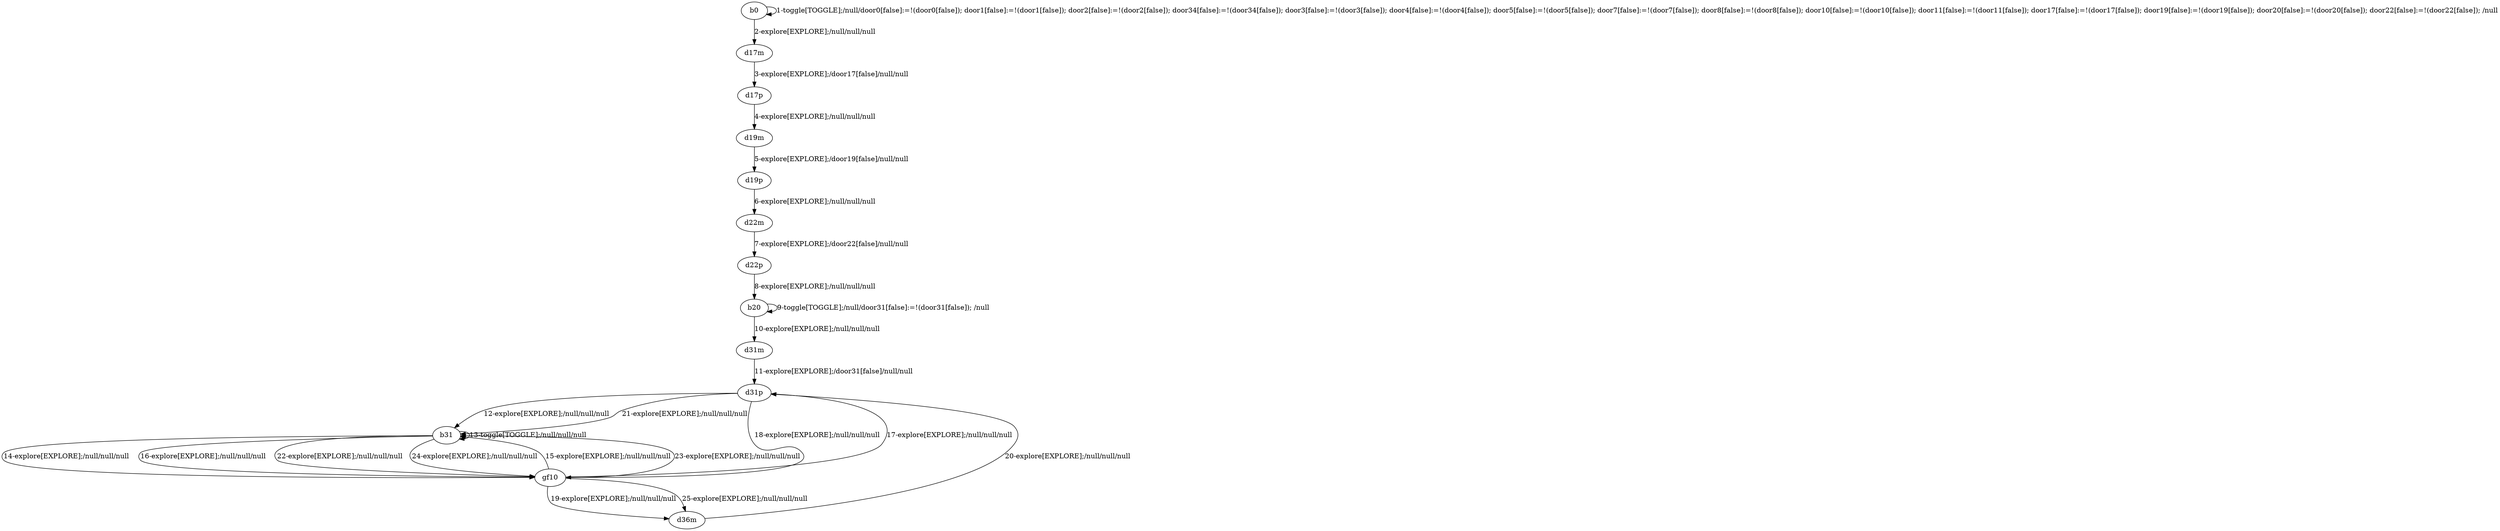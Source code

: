 # Total number of goals covered by this test: 1
# d36m --> d31p

digraph g {
"b0" -> "b0" [label = "1-toggle[TOGGLE];/null/door0[false]:=!(door0[false]); door1[false]:=!(door1[false]); door2[false]:=!(door2[false]); door34[false]:=!(door34[false]); door3[false]:=!(door3[false]); door4[false]:=!(door4[false]); door5[false]:=!(door5[false]); door7[false]:=!(door7[false]); door8[false]:=!(door8[false]); door10[false]:=!(door10[false]); door11[false]:=!(door11[false]); door17[false]:=!(door17[false]); door19[false]:=!(door19[false]); door20[false]:=!(door20[false]); door22[false]:=!(door22[false]); /null"];
"b0" -> "d17m" [label = "2-explore[EXPLORE];/null/null/null"];
"d17m" -> "d17p" [label = "3-explore[EXPLORE];/door17[false]/null/null"];
"d17p" -> "d19m" [label = "4-explore[EXPLORE];/null/null/null"];
"d19m" -> "d19p" [label = "5-explore[EXPLORE];/door19[false]/null/null"];
"d19p" -> "d22m" [label = "6-explore[EXPLORE];/null/null/null"];
"d22m" -> "d22p" [label = "7-explore[EXPLORE];/door22[false]/null/null"];
"d22p" -> "b20" [label = "8-explore[EXPLORE];/null/null/null"];
"b20" -> "b20" [label = "9-toggle[TOGGLE];/null/door31[false]:=!(door31[false]); /null"];
"b20" -> "d31m" [label = "10-explore[EXPLORE];/null/null/null"];
"d31m" -> "d31p" [label = "11-explore[EXPLORE];/door31[false]/null/null"];
"d31p" -> "b31" [label = "12-explore[EXPLORE];/null/null/null"];
"b31" -> "b31" [label = "13-toggle[TOGGLE];/null/null/null"];
"b31" -> "gf10" [label = "14-explore[EXPLORE];/null/null/null"];
"gf10" -> "b31" [label = "15-explore[EXPLORE];/null/null/null"];
"b31" -> "gf10" [label = "16-explore[EXPLORE];/null/null/null"];
"gf10" -> "d31p" [label = "17-explore[EXPLORE];/null/null/null"];
"d31p" -> "gf10" [label = "18-explore[EXPLORE];/null/null/null"];
"gf10" -> "d36m" [label = "19-explore[EXPLORE];/null/null/null"];
"d36m" -> "d31p" [label = "20-explore[EXPLORE];/null/null/null"];
"d31p" -> "b31" [label = "21-explore[EXPLORE];/null/null/null"];
"b31" -> "gf10" [label = "22-explore[EXPLORE];/null/null/null"];
"gf10" -> "b31" [label = "23-explore[EXPLORE];/null/null/null"];
"b31" -> "gf10" [label = "24-explore[EXPLORE];/null/null/null"];
"gf10" -> "d36m" [label = "25-explore[EXPLORE];/null/null/null"];
}